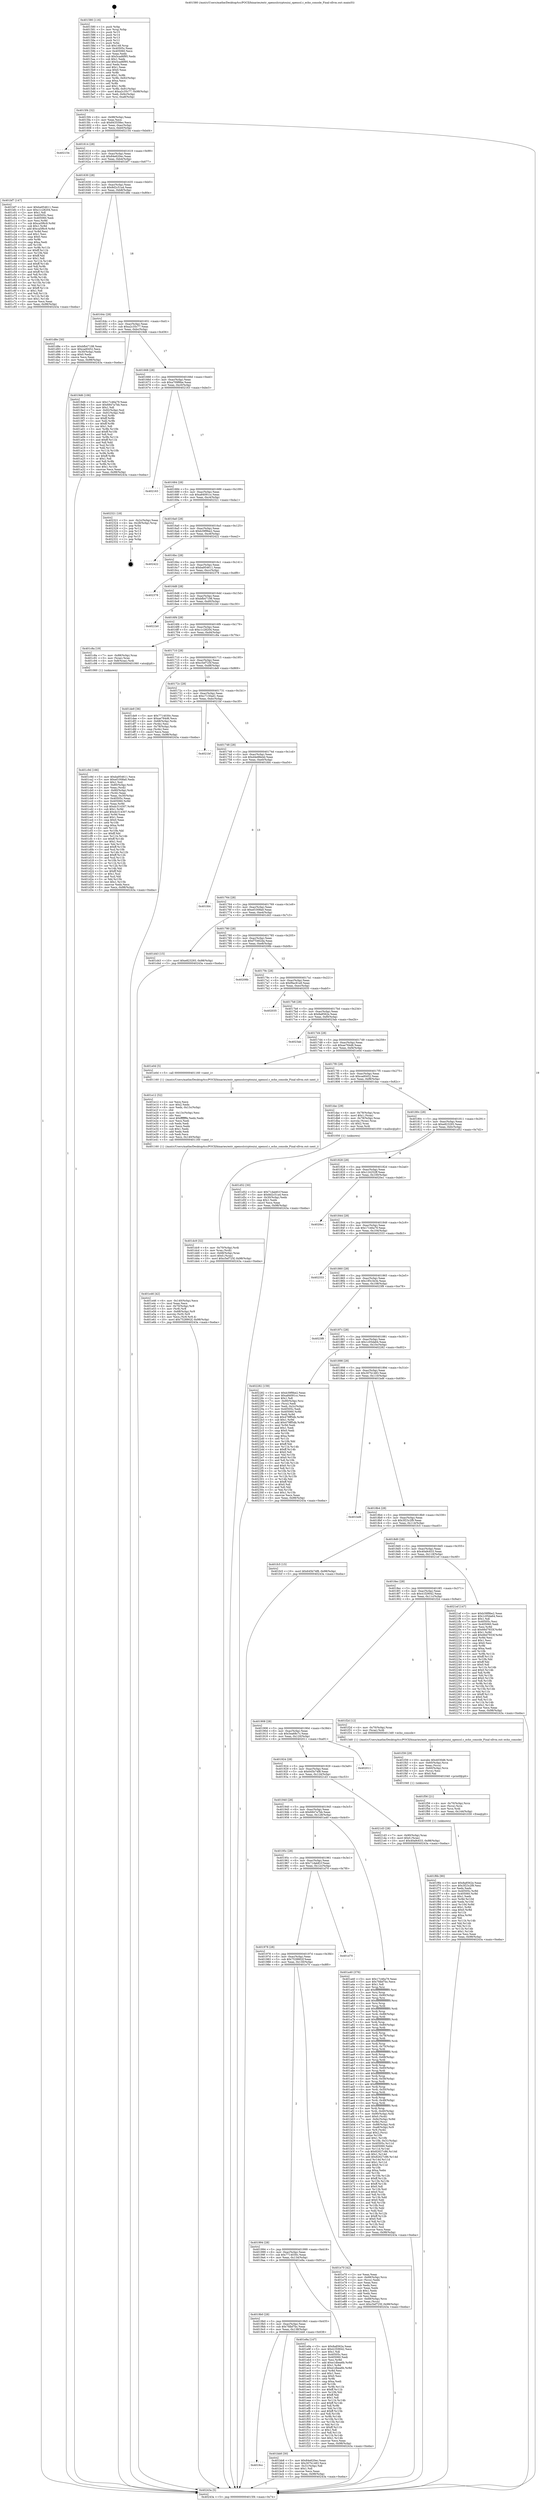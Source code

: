 digraph "0x401580" {
  label = "0x401580 (/mnt/c/Users/mathe/Desktop/tcc/POCII/binaries/extr_opensslcryptouiui_openssl.c_echo_console_Final-ollvm.out::main(0))"
  labelloc = "t"
  node[shape=record]

  Entry [label="",width=0.3,height=0.3,shape=circle,fillcolor=black,style=filled]
  "0x4015f4" [label="{
     0x4015f4 [32]\l
     | [instrs]\l
     &nbsp;&nbsp;0x4015f4 \<+6\>: mov -0x98(%rbp),%eax\l
     &nbsp;&nbsp;0x4015fa \<+2\>: mov %eax,%ecx\l
     &nbsp;&nbsp;0x4015fc \<+6\>: sub $0x843558ec,%ecx\l
     &nbsp;&nbsp;0x401602 \<+6\>: mov %eax,-0xac(%rbp)\l
     &nbsp;&nbsp;0x401608 \<+6\>: mov %ecx,-0xb0(%rbp)\l
     &nbsp;&nbsp;0x40160e \<+6\>: je 0000000000402154 \<main+0xbd4\>\l
  }"]
  "0x402154" [label="{
     0x402154\l
  }", style=dashed]
  "0x401614" [label="{
     0x401614 [28]\l
     | [instrs]\l
     &nbsp;&nbsp;0x401614 \<+5\>: jmp 0000000000401619 \<main+0x99\>\l
     &nbsp;&nbsp;0x401619 \<+6\>: mov -0xac(%rbp),%eax\l
     &nbsp;&nbsp;0x40161f \<+5\>: sub $0x84e620ec,%eax\l
     &nbsp;&nbsp;0x401624 \<+6\>: mov %eax,-0xb4(%rbp)\l
     &nbsp;&nbsp;0x40162a \<+6\>: je 0000000000401bf7 \<main+0x677\>\l
  }"]
  Exit [label="",width=0.3,height=0.3,shape=circle,fillcolor=black,style=filled,peripheries=2]
  "0x401bf7" [label="{
     0x401bf7 [147]\l
     | [instrs]\l
     &nbsp;&nbsp;0x401bf7 \<+5\>: mov $0xba954611,%eax\l
     &nbsp;&nbsp;0x401bfc \<+5\>: mov $0xc1c28204,%ecx\l
     &nbsp;&nbsp;0x401c01 \<+2\>: mov $0x1,%dl\l
     &nbsp;&nbsp;0x401c03 \<+7\>: mov 0x40505c,%esi\l
     &nbsp;&nbsp;0x401c0a \<+7\>: mov 0x405060,%edi\l
     &nbsp;&nbsp;0x401c11 \<+3\>: mov %esi,%r8d\l
     &nbsp;&nbsp;0x401c14 \<+7\>: sub $0xca5f6c9,%r8d\l
     &nbsp;&nbsp;0x401c1b \<+4\>: sub $0x1,%r8d\l
     &nbsp;&nbsp;0x401c1f \<+7\>: add $0xca5f6c9,%r8d\l
     &nbsp;&nbsp;0x401c26 \<+4\>: imul %r8d,%esi\l
     &nbsp;&nbsp;0x401c2a \<+3\>: and $0x1,%esi\l
     &nbsp;&nbsp;0x401c2d \<+3\>: cmp $0x0,%esi\l
     &nbsp;&nbsp;0x401c30 \<+4\>: sete %r9b\l
     &nbsp;&nbsp;0x401c34 \<+3\>: cmp $0xa,%edi\l
     &nbsp;&nbsp;0x401c37 \<+4\>: setl %r10b\l
     &nbsp;&nbsp;0x401c3b \<+3\>: mov %r9b,%r11b\l
     &nbsp;&nbsp;0x401c3e \<+4\>: xor $0xff,%r11b\l
     &nbsp;&nbsp;0x401c42 \<+3\>: mov %r10b,%bl\l
     &nbsp;&nbsp;0x401c45 \<+3\>: xor $0xff,%bl\l
     &nbsp;&nbsp;0x401c48 \<+3\>: xor $0x1,%dl\l
     &nbsp;&nbsp;0x401c4b \<+3\>: mov %r11b,%r14b\l
     &nbsp;&nbsp;0x401c4e \<+4\>: and $0xff,%r14b\l
     &nbsp;&nbsp;0x401c52 \<+3\>: and %dl,%r9b\l
     &nbsp;&nbsp;0x401c55 \<+3\>: mov %bl,%r15b\l
     &nbsp;&nbsp;0x401c58 \<+4\>: and $0xff,%r15b\l
     &nbsp;&nbsp;0x401c5c \<+3\>: and %dl,%r10b\l
     &nbsp;&nbsp;0x401c5f \<+3\>: or %r9b,%r14b\l
     &nbsp;&nbsp;0x401c62 \<+3\>: or %r10b,%r15b\l
     &nbsp;&nbsp;0x401c65 \<+3\>: xor %r15b,%r14b\l
     &nbsp;&nbsp;0x401c68 \<+3\>: or %bl,%r11b\l
     &nbsp;&nbsp;0x401c6b \<+4\>: xor $0xff,%r11b\l
     &nbsp;&nbsp;0x401c6f \<+3\>: or $0x1,%dl\l
     &nbsp;&nbsp;0x401c72 \<+3\>: and %dl,%r11b\l
     &nbsp;&nbsp;0x401c75 \<+3\>: or %r11b,%r14b\l
     &nbsp;&nbsp;0x401c78 \<+4\>: test $0x1,%r14b\l
     &nbsp;&nbsp;0x401c7c \<+3\>: cmovne %ecx,%eax\l
     &nbsp;&nbsp;0x401c7f \<+6\>: mov %eax,-0x98(%rbp)\l
     &nbsp;&nbsp;0x401c85 \<+5\>: jmp 000000000040243a \<main+0xeba\>\l
  }"]
  "0x401630" [label="{
     0x401630 [28]\l
     | [instrs]\l
     &nbsp;&nbsp;0x401630 \<+5\>: jmp 0000000000401635 \<main+0xb5\>\l
     &nbsp;&nbsp;0x401635 \<+6\>: mov -0xac(%rbp),%eax\l
     &nbsp;&nbsp;0x40163b \<+5\>: sub $0x8d2c51a4,%eax\l
     &nbsp;&nbsp;0x401640 \<+6\>: mov %eax,-0xb8(%rbp)\l
     &nbsp;&nbsp;0x401646 \<+6\>: je 0000000000401d8e \<main+0x80e\>\l
  }"]
  "0x401f6b" [label="{
     0x401f6b [90]\l
     | [instrs]\l
     &nbsp;&nbsp;0x401f6b \<+5\>: mov $0x8a8562e,%eax\l
     &nbsp;&nbsp;0x401f70 \<+5\>: mov $0x3f23c2f9,%esi\l
     &nbsp;&nbsp;0x401f75 \<+2\>: xor %edx,%edx\l
     &nbsp;&nbsp;0x401f77 \<+8\>: mov 0x40505c,%r8d\l
     &nbsp;&nbsp;0x401f7f \<+8\>: mov 0x405060,%r9d\l
     &nbsp;&nbsp;0x401f87 \<+3\>: sub $0x1,%edx\l
     &nbsp;&nbsp;0x401f8a \<+3\>: mov %r8d,%r10d\l
     &nbsp;&nbsp;0x401f8d \<+3\>: add %edx,%r10d\l
     &nbsp;&nbsp;0x401f90 \<+4\>: imul %r10d,%r8d\l
     &nbsp;&nbsp;0x401f94 \<+4\>: and $0x1,%r8d\l
     &nbsp;&nbsp;0x401f98 \<+4\>: cmp $0x0,%r8d\l
     &nbsp;&nbsp;0x401f9c \<+4\>: sete %r11b\l
     &nbsp;&nbsp;0x401fa0 \<+4\>: cmp $0xa,%r9d\l
     &nbsp;&nbsp;0x401fa4 \<+3\>: setl %bl\l
     &nbsp;&nbsp;0x401fa7 \<+3\>: mov %r11b,%r14b\l
     &nbsp;&nbsp;0x401faa \<+3\>: and %bl,%r14b\l
     &nbsp;&nbsp;0x401fad \<+3\>: xor %bl,%r11b\l
     &nbsp;&nbsp;0x401fb0 \<+3\>: or %r11b,%r14b\l
     &nbsp;&nbsp;0x401fb3 \<+4\>: test $0x1,%r14b\l
     &nbsp;&nbsp;0x401fb7 \<+3\>: cmovne %esi,%eax\l
     &nbsp;&nbsp;0x401fba \<+6\>: mov %eax,-0x98(%rbp)\l
     &nbsp;&nbsp;0x401fc0 \<+5\>: jmp 000000000040243a \<main+0xeba\>\l
  }"]
  "0x401d8e" [label="{
     0x401d8e [30]\l
     | [instrs]\l
     &nbsp;&nbsp;0x401d8e \<+5\>: mov $0xbfb47198,%eax\l
     &nbsp;&nbsp;0x401d93 \<+5\>: mov $0xcad0452,%ecx\l
     &nbsp;&nbsp;0x401d98 \<+3\>: mov -0x30(%rbp),%edx\l
     &nbsp;&nbsp;0x401d9b \<+3\>: cmp $0x0,%edx\l
     &nbsp;&nbsp;0x401d9e \<+3\>: cmove %ecx,%eax\l
     &nbsp;&nbsp;0x401da1 \<+6\>: mov %eax,-0x98(%rbp)\l
     &nbsp;&nbsp;0x401da7 \<+5\>: jmp 000000000040243a \<main+0xeba\>\l
  }"]
  "0x40164c" [label="{
     0x40164c [28]\l
     | [instrs]\l
     &nbsp;&nbsp;0x40164c \<+5\>: jmp 0000000000401651 \<main+0xd1\>\l
     &nbsp;&nbsp;0x401651 \<+6\>: mov -0xac(%rbp),%eax\l
     &nbsp;&nbsp;0x401657 \<+5\>: sub $0xa2c35c77,%eax\l
     &nbsp;&nbsp;0x40165c \<+6\>: mov %eax,-0xbc(%rbp)\l
     &nbsp;&nbsp;0x401662 \<+6\>: je 00000000004019d6 \<main+0x456\>\l
  }"]
  "0x401f56" [label="{
     0x401f56 [21]\l
     | [instrs]\l
     &nbsp;&nbsp;0x401f56 \<+4\>: mov -0x70(%rbp),%rcx\l
     &nbsp;&nbsp;0x401f5a \<+3\>: mov (%rcx),%rcx\l
     &nbsp;&nbsp;0x401f5d \<+3\>: mov %rcx,%rdi\l
     &nbsp;&nbsp;0x401f60 \<+6\>: mov %eax,-0x144(%rbp)\l
     &nbsp;&nbsp;0x401f66 \<+5\>: call 0000000000401030 \<free@plt\>\l
     | [calls]\l
     &nbsp;&nbsp;0x401030 \{1\} (unknown)\l
  }"]
  "0x4019d6" [label="{
     0x4019d6 [106]\l
     | [instrs]\l
     &nbsp;&nbsp;0x4019d6 \<+5\>: mov $0x17c46a79,%eax\l
     &nbsp;&nbsp;0x4019db \<+5\>: mov $0x6847a7bb,%ecx\l
     &nbsp;&nbsp;0x4019e0 \<+2\>: mov $0x1,%dl\l
     &nbsp;&nbsp;0x4019e2 \<+7\>: mov -0x92(%rbp),%sil\l
     &nbsp;&nbsp;0x4019e9 \<+7\>: mov -0x91(%rbp),%dil\l
     &nbsp;&nbsp;0x4019f0 \<+3\>: mov %sil,%r8b\l
     &nbsp;&nbsp;0x4019f3 \<+4\>: xor $0xff,%r8b\l
     &nbsp;&nbsp;0x4019f7 \<+3\>: mov %dil,%r9b\l
     &nbsp;&nbsp;0x4019fa \<+4\>: xor $0xff,%r9b\l
     &nbsp;&nbsp;0x4019fe \<+3\>: xor $0x1,%dl\l
     &nbsp;&nbsp;0x401a01 \<+3\>: mov %r8b,%r10b\l
     &nbsp;&nbsp;0x401a04 \<+4\>: and $0xff,%r10b\l
     &nbsp;&nbsp;0x401a08 \<+3\>: and %dl,%sil\l
     &nbsp;&nbsp;0x401a0b \<+3\>: mov %r9b,%r11b\l
     &nbsp;&nbsp;0x401a0e \<+4\>: and $0xff,%r11b\l
     &nbsp;&nbsp;0x401a12 \<+3\>: and %dl,%dil\l
     &nbsp;&nbsp;0x401a15 \<+3\>: or %sil,%r10b\l
     &nbsp;&nbsp;0x401a18 \<+3\>: or %dil,%r11b\l
     &nbsp;&nbsp;0x401a1b \<+3\>: xor %r11b,%r10b\l
     &nbsp;&nbsp;0x401a1e \<+3\>: or %r9b,%r8b\l
     &nbsp;&nbsp;0x401a21 \<+4\>: xor $0xff,%r8b\l
     &nbsp;&nbsp;0x401a25 \<+3\>: or $0x1,%dl\l
     &nbsp;&nbsp;0x401a28 \<+3\>: and %dl,%r8b\l
     &nbsp;&nbsp;0x401a2b \<+3\>: or %r8b,%r10b\l
     &nbsp;&nbsp;0x401a2e \<+4\>: test $0x1,%r10b\l
     &nbsp;&nbsp;0x401a32 \<+3\>: cmovne %ecx,%eax\l
     &nbsp;&nbsp;0x401a35 \<+6\>: mov %eax,-0x98(%rbp)\l
     &nbsp;&nbsp;0x401a3b \<+5\>: jmp 000000000040243a \<main+0xeba\>\l
  }"]
  "0x401668" [label="{
     0x401668 [28]\l
     | [instrs]\l
     &nbsp;&nbsp;0x401668 \<+5\>: jmp 000000000040166d \<main+0xed\>\l
     &nbsp;&nbsp;0x40166d \<+6\>: mov -0xac(%rbp),%eax\l
     &nbsp;&nbsp;0x401673 \<+5\>: sub $0xa709f6be,%eax\l
     &nbsp;&nbsp;0x401678 \<+6\>: mov %eax,-0xc0(%rbp)\l
     &nbsp;&nbsp;0x40167e \<+6\>: je 0000000000402163 \<main+0xbe3\>\l
  }"]
  "0x40243a" [label="{
     0x40243a [5]\l
     | [instrs]\l
     &nbsp;&nbsp;0x40243a \<+5\>: jmp 00000000004015f4 \<main+0x74\>\l
  }"]
  "0x401580" [label="{
     0x401580 [116]\l
     | [instrs]\l
     &nbsp;&nbsp;0x401580 \<+1\>: push %rbp\l
     &nbsp;&nbsp;0x401581 \<+3\>: mov %rsp,%rbp\l
     &nbsp;&nbsp;0x401584 \<+2\>: push %r15\l
     &nbsp;&nbsp;0x401586 \<+2\>: push %r14\l
     &nbsp;&nbsp;0x401588 \<+2\>: push %r13\l
     &nbsp;&nbsp;0x40158a \<+2\>: push %r12\l
     &nbsp;&nbsp;0x40158c \<+1\>: push %rbx\l
     &nbsp;&nbsp;0x40158d \<+7\>: sub $0x148,%rsp\l
     &nbsp;&nbsp;0x401594 \<+7\>: mov 0x40505c,%eax\l
     &nbsp;&nbsp;0x40159b \<+7\>: mov 0x405060,%ecx\l
     &nbsp;&nbsp;0x4015a2 \<+2\>: mov %eax,%edx\l
     &nbsp;&nbsp;0x4015a4 \<+6\>: sub $0x5cad6f95,%edx\l
     &nbsp;&nbsp;0x4015aa \<+3\>: sub $0x1,%edx\l
     &nbsp;&nbsp;0x4015ad \<+6\>: add $0x5cad6f95,%edx\l
     &nbsp;&nbsp;0x4015b3 \<+3\>: imul %edx,%eax\l
     &nbsp;&nbsp;0x4015b6 \<+3\>: and $0x1,%eax\l
     &nbsp;&nbsp;0x4015b9 \<+3\>: cmp $0x0,%eax\l
     &nbsp;&nbsp;0x4015bc \<+4\>: sete %r8b\l
     &nbsp;&nbsp;0x4015c0 \<+4\>: and $0x1,%r8b\l
     &nbsp;&nbsp;0x4015c4 \<+7\>: mov %r8b,-0x92(%rbp)\l
     &nbsp;&nbsp;0x4015cb \<+3\>: cmp $0xa,%ecx\l
     &nbsp;&nbsp;0x4015ce \<+4\>: setl %r8b\l
     &nbsp;&nbsp;0x4015d2 \<+4\>: and $0x1,%r8b\l
     &nbsp;&nbsp;0x4015d6 \<+7\>: mov %r8b,-0x91(%rbp)\l
     &nbsp;&nbsp;0x4015dd \<+10\>: movl $0xa2c35c77,-0x98(%rbp)\l
     &nbsp;&nbsp;0x4015e7 \<+6\>: mov %edi,-0x9c(%rbp)\l
     &nbsp;&nbsp;0x4015ed \<+7\>: mov %rsi,-0xa8(%rbp)\l
  }"]
  "0x401f39" [label="{
     0x401f39 [29]\l
     | [instrs]\l
     &nbsp;&nbsp;0x401f39 \<+10\>: movabs $0x4030d6,%rdi\l
     &nbsp;&nbsp;0x401f43 \<+4\>: mov -0x60(%rbp),%rcx\l
     &nbsp;&nbsp;0x401f47 \<+2\>: mov %eax,(%rcx)\l
     &nbsp;&nbsp;0x401f49 \<+4\>: mov -0x60(%rbp),%rcx\l
     &nbsp;&nbsp;0x401f4d \<+2\>: mov (%rcx),%esi\l
     &nbsp;&nbsp;0x401f4f \<+2\>: mov $0x0,%al\l
     &nbsp;&nbsp;0x401f51 \<+5\>: call 0000000000401040 \<printf@plt\>\l
     | [calls]\l
     &nbsp;&nbsp;0x401040 \{1\} (unknown)\l
  }"]
  "0x402163" [label="{
     0x402163\l
  }", style=dashed]
  "0x401684" [label="{
     0x401684 [28]\l
     | [instrs]\l
     &nbsp;&nbsp;0x401684 \<+5\>: jmp 0000000000401689 \<main+0x109\>\l
     &nbsp;&nbsp;0x401689 \<+6\>: mov -0xac(%rbp),%eax\l
     &nbsp;&nbsp;0x40168f \<+5\>: sub $0xa84091cc,%eax\l
     &nbsp;&nbsp;0x401694 \<+6\>: mov %eax,-0xc4(%rbp)\l
     &nbsp;&nbsp;0x40169a \<+6\>: je 0000000000402321 \<main+0xda1\>\l
  }"]
  "0x401e46" [label="{
     0x401e46 [42]\l
     | [instrs]\l
     &nbsp;&nbsp;0x401e46 \<+6\>: mov -0x140(%rbp),%ecx\l
     &nbsp;&nbsp;0x401e4c \<+3\>: imul %eax,%ecx\l
     &nbsp;&nbsp;0x401e4f \<+4\>: mov -0x70(%rbp),%r8\l
     &nbsp;&nbsp;0x401e53 \<+3\>: mov (%r8),%r8\l
     &nbsp;&nbsp;0x401e56 \<+4\>: mov -0x68(%rbp),%r9\l
     &nbsp;&nbsp;0x401e5a \<+3\>: movslq (%r9),%r9\l
     &nbsp;&nbsp;0x401e5d \<+4\>: mov %ecx,(%r8,%r9,4)\l
     &nbsp;&nbsp;0x401e61 \<+10\>: movl $0x7528902f,-0x98(%rbp)\l
     &nbsp;&nbsp;0x401e6b \<+5\>: jmp 000000000040243a \<main+0xeba\>\l
  }"]
  "0x402321" [label="{
     0x402321 [18]\l
     | [instrs]\l
     &nbsp;&nbsp;0x402321 \<+3\>: mov -0x2c(%rbp),%eax\l
     &nbsp;&nbsp;0x402324 \<+4\>: lea -0x28(%rbp),%rsp\l
     &nbsp;&nbsp;0x402328 \<+1\>: pop %rbx\l
     &nbsp;&nbsp;0x402329 \<+2\>: pop %r12\l
     &nbsp;&nbsp;0x40232b \<+2\>: pop %r13\l
     &nbsp;&nbsp;0x40232d \<+2\>: pop %r14\l
     &nbsp;&nbsp;0x40232f \<+2\>: pop %r15\l
     &nbsp;&nbsp;0x402331 \<+1\>: pop %rbp\l
     &nbsp;&nbsp;0x402332 \<+1\>: ret\l
  }"]
  "0x4016a0" [label="{
     0x4016a0 [28]\l
     | [instrs]\l
     &nbsp;&nbsp;0x4016a0 \<+5\>: jmp 00000000004016a5 \<main+0x125\>\l
     &nbsp;&nbsp;0x4016a5 \<+6\>: mov -0xac(%rbp),%eax\l
     &nbsp;&nbsp;0x4016ab \<+5\>: sub $0xb39f9be2,%eax\l
     &nbsp;&nbsp;0x4016b0 \<+6\>: mov %eax,-0xc8(%rbp)\l
     &nbsp;&nbsp;0x4016b6 \<+6\>: je 0000000000402422 \<main+0xea2\>\l
  }"]
  "0x401e12" [label="{
     0x401e12 [52]\l
     | [instrs]\l
     &nbsp;&nbsp;0x401e12 \<+2\>: xor %ecx,%ecx\l
     &nbsp;&nbsp;0x401e14 \<+5\>: mov $0x2,%edx\l
     &nbsp;&nbsp;0x401e19 \<+6\>: mov %edx,-0x13c(%rbp)\l
     &nbsp;&nbsp;0x401e1f \<+1\>: cltd\l
     &nbsp;&nbsp;0x401e20 \<+6\>: mov -0x13c(%rbp),%esi\l
     &nbsp;&nbsp;0x401e26 \<+2\>: idiv %esi\l
     &nbsp;&nbsp;0x401e28 \<+6\>: imul $0xfffffffe,%edx,%edx\l
     &nbsp;&nbsp;0x401e2e \<+2\>: mov %ecx,%edi\l
     &nbsp;&nbsp;0x401e30 \<+2\>: sub %edx,%edi\l
     &nbsp;&nbsp;0x401e32 \<+2\>: mov %ecx,%edx\l
     &nbsp;&nbsp;0x401e34 \<+3\>: sub $0x1,%edx\l
     &nbsp;&nbsp;0x401e37 \<+2\>: add %edx,%edi\l
     &nbsp;&nbsp;0x401e39 \<+2\>: sub %edi,%ecx\l
     &nbsp;&nbsp;0x401e3b \<+6\>: mov %ecx,-0x140(%rbp)\l
     &nbsp;&nbsp;0x401e41 \<+5\>: call 0000000000401160 \<next_i\>\l
     | [calls]\l
     &nbsp;&nbsp;0x401160 \{1\} (/mnt/c/Users/mathe/Desktop/tcc/POCII/binaries/extr_opensslcryptouiui_openssl.c_echo_console_Final-ollvm.out::next_i)\l
  }"]
  "0x402422" [label="{
     0x402422\l
  }", style=dashed]
  "0x4016bc" [label="{
     0x4016bc [28]\l
     | [instrs]\l
     &nbsp;&nbsp;0x4016bc \<+5\>: jmp 00000000004016c1 \<main+0x141\>\l
     &nbsp;&nbsp;0x4016c1 \<+6\>: mov -0xac(%rbp),%eax\l
     &nbsp;&nbsp;0x4016c7 \<+5\>: sub $0xba954611,%eax\l
     &nbsp;&nbsp;0x4016cc \<+6\>: mov %eax,-0xcc(%rbp)\l
     &nbsp;&nbsp;0x4016d2 \<+6\>: je 0000000000402378 \<main+0xdf8\>\l
  }"]
  "0x401dc9" [label="{
     0x401dc9 [32]\l
     | [instrs]\l
     &nbsp;&nbsp;0x401dc9 \<+4\>: mov -0x70(%rbp),%rdi\l
     &nbsp;&nbsp;0x401dcd \<+3\>: mov %rax,(%rdi)\l
     &nbsp;&nbsp;0x401dd0 \<+4\>: mov -0x68(%rbp),%rax\l
     &nbsp;&nbsp;0x401dd4 \<+6\>: movl $0x0,(%rax)\l
     &nbsp;&nbsp;0x401dda \<+10\>: movl $0xc5ef725f,-0x98(%rbp)\l
     &nbsp;&nbsp;0x401de4 \<+5\>: jmp 000000000040243a \<main+0xeba\>\l
  }"]
  "0x402378" [label="{
     0x402378\l
  }", style=dashed]
  "0x4016d8" [label="{
     0x4016d8 [28]\l
     | [instrs]\l
     &nbsp;&nbsp;0x4016d8 \<+5\>: jmp 00000000004016dd \<main+0x15d\>\l
     &nbsp;&nbsp;0x4016dd \<+6\>: mov -0xac(%rbp),%eax\l
     &nbsp;&nbsp;0x4016e3 \<+5\>: sub $0xbfb47198,%eax\l
     &nbsp;&nbsp;0x4016e8 \<+6\>: mov %eax,-0xd0(%rbp)\l
     &nbsp;&nbsp;0x4016ee \<+6\>: je 00000000004021b0 \<main+0xc30\>\l
  }"]
  "0x401c9d" [label="{
     0x401c9d [166]\l
     | [instrs]\l
     &nbsp;&nbsp;0x401c9d \<+5\>: mov $0xba954611,%ecx\l
     &nbsp;&nbsp;0x401ca2 \<+5\>: mov $0xef1008a0,%edx\l
     &nbsp;&nbsp;0x401ca7 \<+3\>: mov $0x1,%sil\l
     &nbsp;&nbsp;0x401caa \<+4\>: mov -0x80(%rbp),%rdi\l
     &nbsp;&nbsp;0x401cae \<+2\>: mov %eax,(%rdi)\l
     &nbsp;&nbsp;0x401cb0 \<+4\>: mov -0x80(%rbp),%rdi\l
     &nbsp;&nbsp;0x401cb4 \<+2\>: mov (%rdi),%eax\l
     &nbsp;&nbsp;0x401cb6 \<+3\>: mov %eax,-0x30(%rbp)\l
     &nbsp;&nbsp;0x401cb9 \<+7\>: mov 0x40505c,%eax\l
     &nbsp;&nbsp;0x401cc0 \<+8\>: mov 0x405060,%r8d\l
     &nbsp;&nbsp;0x401cc8 \<+3\>: mov %eax,%r9d\l
     &nbsp;&nbsp;0x401ccb \<+7\>: sub $0xdc314307,%r9d\l
     &nbsp;&nbsp;0x401cd2 \<+4\>: sub $0x1,%r9d\l
     &nbsp;&nbsp;0x401cd6 \<+7\>: add $0xdc314307,%r9d\l
     &nbsp;&nbsp;0x401cdd \<+4\>: imul %r9d,%eax\l
     &nbsp;&nbsp;0x401ce1 \<+3\>: and $0x1,%eax\l
     &nbsp;&nbsp;0x401ce4 \<+3\>: cmp $0x0,%eax\l
     &nbsp;&nbsp;0x401ce7 \<+4\>: sete %r10b\l
     &nbsp;&nbsp;0x401ceb \<+4\>: cmp $0xa,%r8d\l
     &nbsp;&nbsp;0x401cef \<+4\>: setl %r11b\l
     &nbsp;&nbsp;0x401cf3 \<+3\>: mov %r10b,%bl\l
     &nbsp;&nbsp;0x401cf6 \<+3\>: xor $0xff,%bl\l
     &nbsp;&nbsp;0x401cf9 \<+3\>: mov %r11b,%r14b\l
     &nbsp;&nbsp;0x401cfc \<+4\>: xor $0xff,%r14b\l
     &nbsp;&nbsp;0x401d00 \<+4\>: xor $0x1,%sil\l
     &nbsp;&nbsp;0x401d04 \<+3\>: mov %bl,%r15b\l
     &nbsp;&nbsp;0x401d07 \<+4\>: and $0xff,%r15b\l
     &nbsp;&nbsp;0x401d0b \<+3\>: and %sil,%r10b\l
     &nbsp;&nbsp;0x401d0e \<+3\>: mov %r14b,%r12b\l
     &nbsp;&nbsp;0x401d11 \<+4\>: and $0xff,%r12b\l
     &nbsp;&nbsp;0x401d15 \<+3\>: and %sil,%r11b\l
     &nbsp;&nbsp;0x401d18 \<+3\>: or %r10b,%r15b\l
     &nbsp;&nbsp;0x401d1b \<+3\>: or %r11b,%r12b\l
     &nbsp;&nbsp;0x401d1e \<+3\>: xor %r12b,%r15b\l
     &nbsp;&nbsp;0x401d21 \<+3\>: or %r14b,%bl\l
     &nbsp;&nbsp;0x401d24 \<+3\>: xor $0xff,%bl\l
     &nbsp;&nbsp;0x401d27 \<+4\>: or $0x1,%sil\l
     &nbsp;&nbsp;0x401d2b \<+3\>: and %sil,%bl\l
     &nbsp;&nbsp;0x401d2e \<+3\>: or %bl,%r15b\l
     &nbsp;&nbsp;0x401d31 \<+4\>: test $0x1,%r15b\l
     &nbsp;&nbsp;0x401d35 \<+3\>: cmovne %edx,%ecx\l
     &nbsp;&nbsp;0x401d38 \<+6\>: mov %ecx,-0x98(%rbp)\l
     &nbsp;&nbsp;0x401d3e \<+5\>: jmp 000000000040243a \<main+0xeba\>\l
  }"]
  "0x4021b0" [label="{
     0x4021b0\l
  }", style=dashed]
  "0x4016f4" [label="{
     0x4016f4 [28]\l
     | [instrs]\l
     &nbsp;&nbsp;0x4016f4 \<+5\>: jmp 00000000004016f9 \<main+0x179\>\l
     &nbsp;&nbsp;0x4016f9 \<+6\>: mov -0xac(%rbp),%eax\l
     &nbsp;&nbsp;0x4016ff \<+5\>: sub $0xc1c28204,%eax\l
     &nbsp;&nbsp;0x401704 \<+6\>: mov %eax,-0xd4(%rbp)\l
     &nbsp;&nbsp;0x40170a \<+6\>: je 0000000000401c8a \<main+0x70a\>\l
  }"]
  "0x4019cc" [label="{
     0x4019cc\l
  }", style=dashed]
  "0x401c8a" [label="{
     0x401c8a [19]\l
     | [instrs]\l
     &nbsp;&nbsp;0x401c8a \<+7\>: mov -0x88(%rbp),%rax\l
     &nbsp;&nbsp;0x401c91 \<+3\>: mov (%rax),%rax\l
     &nbsp;&nbsp;0x401c94 \<+4\>: mov 0x8(%rax),%rdi\l
     &nbsp;&nbsp;0x401c98 \<+5\>: call 0000000000401060 \<atoi@plt\>\l
     | [calls]\l
     &nbsp;&nbsp;0x401060 \{1\} (unknown)\l
  }"]
  "0x401710" [label="{
     0x401710 [28]\l
     | [instrs]\l
     &nbsp;&nbsp;0x401710 \<+5\>: jmp 0000000000401715 \<main+0x195\>\l
     &nbsp;&nbsp;0x401715 \<+6\>: mov -0xac(%rbp),%eax\l
     &nbsp;&nbsp;0x40171b \<+5\>: sub $0xc5ef725f,%eax\l
     &nbsp;&nbsp;0x401720 \<+6\>: mov %eax,-0xd8(%rbp)\l
     &nbsp;&nbsp;0x401726 \<+6\>: je 0000000000401de9 \<main+0x869\>\l
  }"]
  "0x401bb8" [label="{
     0x401bb8 [30]\l
     | [instrs]\l
     &nbsp;&nbsp;0x401bb8 \<+5\>: mov $0x84e620ec,%eax\l
     &nbsp;&nbsp;0x401bbd \<+5\>: mov $0x307b1483,%ecx\l
     &nbsp;&nbsp;0x401bc2 \<+3\>: mov -0x31(%rbp),%dl\l
     &nbsp;&nbsp;0x401bc5 \<+3\>: test $0x1,%dl\l
     &nbsp;&nbsp;0x401bc8 \<+3\>: cmovne %ecx,%eax\l
     &nbsp;&nbsp;0x401bcb \<+6\>: mov %eax,-0x98(%rbp)\l
     &nbsp;&nbsp;0x401bd1 \<+5\>: jmp 000000000040243a \<main+0xeba\>\l
  }"]
  "0x401de9" [label="{
     0x401de9 [36]\l
     | [instrs]\l
     &nbsp;&nbsp;0x401de9 \<+5\>: mov $0x7714030c,%eax\l
     &nbsp;&nbsp;0x401dee \<+5\>: mov $0xae784d6,%ecx\l
     &nbsp;&nbsp;0x401df3 \<+4\>: mov -0x68(%rbp),%rdx\l
     &nbsp;&nbsp;0x401df7 \<+2\>: mov (%rdx),%esi\l
     &nbsp;&nbsp;0x401df9 \<+4\>: mov -0x78(%rbp),%rdx\l
     &nbsp;&nbsp;0x401dfd \<+2\>: cmp (%rdx),%esi\l
     &nbsp;&nbsp;0x401dff \<+3\>: cmovl %ecx,%eax\l
     &nbsp;&nbsp;0x401e02 \<+6\>: mov %eax,-0x98(%rbp)\l
     &nbsp;&nbsp;0x401e08 \<+5\>: jmp 000000000040243a \<main+0xeba\>\l
  }"]
  "0x40172c" [label="{
     0x40172c [28]\l
     | [instrs]\l
     &nbsp;&nbsp;0x40172c \<+5\>: jmp 0000000000401731 \<main+0x1b1\>\l
     &nbsp;&nbsp;0x401731 \<+6\>: mov -0xac(%rbp),%eax\l
     &nbsp;&nbsp;0x401737 \<+5\>: sub $0xc7130ad1,%eax\l
     &nbsp;&nbsp;0x40173c \<+6\>: mov %eax,-0xdc(%rbp)\l
     &nbsp;&nbsp;0x401742 \<+6\>: je 00000000004021bf \<main+0xc3f\>\l
  }"]
  "0x4019b0" [label="{
     0x4019b0 [28]\l
     | [instrs]\l
     &nbsp;&nbsp;0x4019b0 \<+5\>: jmp 00000000004019b5 \<main+0x435\>\l
     &nbsp;&nbsp;0x4019b5 \<+6\>: mov -0xac(%rbp),%eax\l
     &nbsp;&nbsp;0x4019bb \<+5\>: sub $0x7fdbf7bc,%eax\l
     &nbsp;&nbsp;0x4019c0 \<+6\>: mov %eax,-0x138(%rbp)\l
     &nbsp;&nbsp;0x4019c6 \<+6\>: je 0000000000401bb8 \<main+0x638\>\l
  }"]
  "0x4021bf" [label="{
     0x4021bf\l
  }", style=dashed]
  "0x401748" [label="{
     0x401748 [28]\l
     | [instrs]\l
     &nbsp;&nbsp;0x401748 \<+5\>: jmp 000000000040174d \<main+0x1cd\>\l
     &nbsp;&nbsp;0x40174d \<+6\>: mov -0xac(%rbp),%eax\l
     &nbsp;&nbsp;0x401753 \<+5\>: sub $0xd4e88e4d,%eax\l
     &nbsp;&nbsp;0x401758 \<+6\>: mov %eax,-0xe0(%rbp)\l
     &nbsp;&nbsp;0x40175e \<+6\>: je 0000000000401fd4 \<main+0xa54\>\l
  }"]
  "0x401e9a" [label="{
     0x401e9a [147]\l
     | [instrs]\l
     &nbsp;&nbsp;0x401e9a \<+5\>: mov $0x8a8562e,%eax\l
     &nbsp;&nbsp;0x401e9f \<+5\>: mov $0x41f29042,%ecx\l
     &nbsp;&nbsp;0x401ea4 \<+2\>: mov $0x1,%dl\l
     &nbsp;&nbsp;0x401ea6 \<+7\>: mov 0x40505c,%esi\l
     &nbsp;&nbsp;0x401ead \<+7\>: mov 0x405060,%edi\l
     &nbsp;&nbsp;0x401eb4 \<+3\>: mov %esi,%r8d\l
     &nbsp;&nbsp;0x401eb7 \<+7\>: add $0xe1dbea6b,%r8d\l
     &nbsp;&nbsp;0x401ebe \<+4\>: sub $0x1,%r8d\l
     &nbsp;&nbsp;0x401ec2 \<+7\>: sub $0xe1dbea6b,%r8d\l
     &nbsp;&nbsp;0x401ec9 \<+4\>: imul %r8d,%esi\l
     &nbsp;&nbsp;0x401ecd \<+3\>: and $0x1,%esi\l
     &nbsp;&nbsp;0x401ed0 \<+3\>: cmp $0x0,%esi\l
     &nbsp;&nbsp;0x401ed3 \<+4\>: sete %r9b\l
     &nbsp;&nbsp;0x401ed7 \<+3\>: cmp $0xa,%edi\l
     &nbsp;&nbsp;0x401eda \<+4\>: setl %r10b\l
     &nbsp;&nbsp;0x401ede \<+3\>: mov %r9b,%r11b\l
     &nbsp;&nbsp;0x401ee1 \<+4\>: xor $0xff,%r11b\l
     &nbsp;&nbsp;0x401ee5 \<+3\>: mov %r10b,%bl\l
     &nbsp;&nbsp;0x401ee8 \<+3\>: xor $0xff,%bl\l
     &nbsp;&nbsp;0x401eeb \<+3\>: xor $0x1,%dl\l
     &nbsp;&nbsp;0x401eee \<+3\>: mov %r11b,%r14b\l
     &nbsp;&nbsp;0x401ef1 \<+4\>: and $0xff,%r14b\l
     &nbsp;&nbsp;0x401ef5 \<+3\>: and %dl,%r9b\l
     &nbsp;&nbsp;0x401ef8 \<+3\>: mov %bl,%r15b\l
     &nbsp;&nbsp;0x401efb \<+4\>: and $0xff,%r15b\l
     &nbsp;&nbsp;0x401eff \<+3\>: and %dl,%r10b\l
     &nbsp;&nbsp;0x401f02 \<+3\>: or %r9b,%r14b\l
     &nbsp;&nbsp;0x401f05 \<+3\>: or %r10b,%r15b\l
     &nbsp;&nbsp;0x401f08 \<+3\>: xor %r15b,%r14b\l
     &nbsp;&nbsp;0x401f0b \<+3\>: or %bl,%r11b\l
     &nbsp;&nbsp;0x401f0e \<+4\>: xor $0xff,%r11b\l
     &nbsp;&nbsp;0x401f12 \<+3\>: or $0x1,%dl\l
     &nbsp;&nbsp;0x401f15 \<+3\>: and %dl,%r11b\l
     &nbsp;&nbsp;0x401f18 \<+3\>: or %r11b,%r14b\l
     &nbsp;&nbsp;0x401f1b \<+4\>: test $0x1,%r14b\l
     &nbsp;&nbsp;0x401f1f \<+3\>: cmovne %ecx,%eax\l
     &nbsp;&nbsp;0x401f22 \<+6\>: mov %eax,-0x98(%rbp)\l
     &nbsp;&nbsp;0x401f28 \<+5\>: jmp 000000000040243a \<main+0xeba\>\l
  }"]
  "0x401fd4" [label="{
     0x401fd4\l
  }", style=dashed]
  "0x401764" [label="{
     0x401764 [28]\l
     | [instrs]\l
     &nbsp;&nbsp;0x401764 \<+5\>: jmp 0000000000401769 \<main+0x1e9\>\l
     &nbsp;&nbsp;0x401769 \<+6\>: mov -0xac(%rbp),%eax\l
     &nbsp;&nbsp;0x40176f \<+5\>: sub $0xef1008a0,%eax\l
     &nbsp;&nbsp;0x401774 \<+6\>: mov %eax,-0xe4(%rbp)\l
     &nbsp;&nbsp;0x40177a \<+6\>: je 0000000000401d43 \<main+0x7c3\>\l
  }"]
  "0x401994" [label="{
     0x401994 [28]\l
     | [instrs]\l
     &nbsp;&nbsp;0x401994 \<+5\>: jmp 0000000000401999 \<main+0x419\>\l
     &nbsp;&nbsp;0x401999 \<+6\>: mov -0xac(%rbp),%eax\l
     &nbsp;&nbsp;0x40199f \<+5\>: sub $0x7714030c,%eax\l
     &nbsp;&nbsp;0x4019a4 \<+6\>: mov %eax,-0x134(%rbp)\l
     &nbsp;&nbsp;0x4019aa \<+6\>: je 0000000000401e9a \<main+0x91a\>\l
  }"]
  "0x401d43" [label="{
     0x401d43 [15]\l
     | [instrs]\l
     &nbsp;&nbsp;0x401d43 \<+10\>: movl $0xe823293,-0x98(%rbp)\l
     &nbsp;&nbsp;0x401d4d \<+5\>: jmp 000000000040243a \<main+0xeba\>\l
  }"]
  "0x401780" [label="{
     0x401780 [28]\l
     | [instrs]\l
     &nbsp;&nbsp;0x401780 \<+5\>: jmp 0000000000401785 \<main+0x205\>\l
     &nbsp;&nbsp;0x401785 \<+6\>: mov -0xac(%rbp),%eax\l
     &nbsp;&nbsp;0x40178b \<+5\>: sub $0xf75462da,%eax\l
     &nbsp;&nbsp;0x401790 \<+6\>: mov %eax,-0xe8(%rbp)\l
     &nbsp;&nbsp;0x401796 \<+6\>: je 000000000040208b \<main+0xb0b\>\l
  }"]
  "0x401e70" [label="{
     0x401e70 [42]\l
     | [instrs]\l
     &nbsp;&nbsp;0x401e70 \<+2\>: xor %eax,%eax\l
     &nbsp;&nbsp;0x401e72 \<+4\>: mov -0x68(%rbp),%rcx\l
     &nbsp;&nbsp;0x401e76 \<+2\>: mov (%rcx),%edx\l
     &nbsp;&nbsp;0x401e78 \<+2\>: mov %eax,%esi\l
     &nbsp;&nbsp;0x401e7a \<+2\>: sub %edx,%esi\l
     &nbsp;&nbsp;0x401e7c \<+2\>: mov %eax,%edx\l
     &nbsp;&nbsp;0x401e7e \<+3\>: sub $0x1,%edx\l
     &nbsp;&nbsp;0x401e81 \<+2\>: add %edx,%esi\l
     &nbsp;&nbsp;0x401e83 \<+2\>: sub %esi,%eax\l
     &nbsp;&nbsp;0x401e85 \<+4\>: mov -0x68(%rbp),%rcx\l
     &nbsp;&nbsp;0x401e89 \<+2\>: mov %eax,(%rcx)\l
     &nbsp;&nbsp;0x401e8b \<+10\>: movl $0xc5ef725f,-0x98(%rbp)\l
     &nbsp;&nbsp;0x401e95 \<+5\>: jmp 000000000040243a \<main+0xeba\>\l
  }"]
  "0x40208b" [label="{
     0x40208b\l
  }", style=dashed]
  "0x40179c" [label="{
     0x40179c [28]\l
     | [instrs]\l
     &nbsp;&nbsp;0x40179c \<+5\>: jmp 00000000004017a1 \<main+0x221\>\l
     &nbsp;&nbsp;0x4017a1 \<+6\>: mov -0xac(%rbp),%eax\l
     &nbsp;&nbsp;0x4017a7 \<+5\>: sub $0xf9ac81a9,%eax\l
     &nbsp;&nbsp;0x4017ac \<+6\>: mov %eax,-0xec(%rbp)\l
     &nbsp;&nbsp;0x4017b2 \<+6\>: je 0000000000402035 \<main+0xab5\>\l
  }"]
  "0x401978" [label="{
     0x401978 [28]\l
     | [instrs]\l
     &nbsp;&nbsp;0x401978 \<+5\>: jmp 000000000040197d \<main+0x3fd\>\l
     &nbsp;&nbsp;0x40197d \<+6\>: mov -0xac(%rbp),%eax\l
     &nbsp;&nbsp;0x401983 \<+5\>: sub $0x7528902f,%eax\l
     &nbsp;&nbsp;0x401988 \<+6\>: mov %eax,-0x130(%rbp)\l
     &nbsp;&nbsp;0x40198e \<+6\>: je 0000000000401e70 \<main+0x8f0\>\l
  }"]
  "0x402035" [label="{
     0x402035\l
  }", style=dashed]
  "0x4017b8" [label="{
     0x4017b8 [28]\l
     | [instrs]\l
     &nbsp;&nbsp;0x4017b8 \<+5\>: jmp 00000000004017bd \<main+0x23d\>\l
     &nbsp;&nbsp;0x4017bd \<+6\>: mov -0xac(%rbp),%eax\l
     &nbsp;&nbsp;0x4017c3 \<+5\>: sub $0x8a8562e,%eax\l
     &nbsp;&nbsp;0x4017c8 \<+6\>: mov %eax,-0xf0(%rbp)\l
     &nbsp;&nbsp;0x4017ce \<+6\>: je 00000000004023ab \<main+0xe2b\>\l
  }"]
  "0x401d70" [label="{
     0x401d70\l
  }", style=dashed]
  "0x4023ab" [label="{
     0x4023ab\l
  }", style=dashed]
  "0x4017d4" [label="{
     0x4017d4 [28]\l
     | [instrs]\l
     &nbsp;&nbsp;0x4017d4 \<+5\>: jmp 00000000004017d9 \<main+0x259\>\l
     &nbsp;&nbsp;0x4017d9 \<+6\>: mov -0xac(%rbp),%eax\l
     &nbsp;&nbsp;0x4017df \<+5\>: sub $0xae784d6,%eax\l
     &nbsp;&nbsp;0x4017e4 \<+6\>: mov %eax,-0xf4(%rbp)\l
     &nbsp;&nbsp;0x4017ea \<+6\>: je 0000000000401e0d \<main+0x88d\>\l
  }"]
  "0x40195c" [label="{
     0x40195c [28]\l
     | [instrs]\l
     &nbsp;&nbsp;0x40195c \<+5\>: jmp 0000000000401961 \<main+0x3e1\>\l
     &nbsp;&nbsp;0x401961 \<+6\>: mov -0xac(%rbp),%eax\l
     &nbsp;&nbsp;0x401967 \<+5\>: sub $0x71dab81f,%eax\l
     &nbsp;&nbsp;0x40196c \<+6\>: mov %eax,-0x12c(%rbp)\l
     &nbsp;&nbsp;0x401972 \<+6\>: je 0000000000401d70 \<main+0x7f0\>\l
  }"]
  "0x401e0d" [label="{
     0x401e0d [5]\l
     | [instrs]\l
     &nbsp;&nbsp;0x401e0d \<+5\>: call 0000000000401160 \<next_i\>\l
     | [calls]\l
     &nbsp;&nbsp;0x401160 \{1\} (/mnt/c/Users/mathe/Desktop/tcc/POCII/binaries/extr_opensslcryptouiui_openssl.c_echo_console_Final-ollvm.out::next_i)\l
  }"]
  "0x4017f0" [label="{
     0x4017f0 [28]\l
     | [instrs]\l
     &nbsp;&nbsp;0x4017f0 \<+5\>: jmp 00000000004017f5 \<main+0x275\>\l
     &nbsp;&nbsp;0x4017f5 \<+6\>: mov -0xac(%rbp),%eax\l
     &nbsp;&nbsp;0x4017fb \<+5\>: sub $0xcad0452,%eax\l
     &nbsp;&nbsp;0x401800 \<+6\>: mov %eax,-0xf8(%rbp)\l
     &nbsp;&nbsp;0x401806 \<+6\>: je 0000000000401dac \<main+0x82c\>\l
  }"]
  "0x401a40" [label="{
     0x401a40 [376]\l
     | [instrs]\l
     &nbsp;&nbsp;0x401a40 \<+5\>: mov $0x17c46a79,%eax\l
     &nbsp;&nbsp;0x401a45 \<+5\>: mov $0x7fdbf7bc,%ecx\l
     &nbsp;&nbsp;0x401a4a \<+2\>: mov $0x1,%dl\l
     &nbsp;&nbsp;0x401a4c \<+3\>: mov %rsp,%rsi\l
     &nbsp;&nbsp;0x401a4f \<+4\>: add $0xfffffffffffffff0,%rsi\l
     &nbsp;&nbsp;0x401a53 \<+3\>: mov %rsi,%rsp\l
     &nbsp;&nbsp;0x401a56 \<+7\>: mov %rsi,-0x90(%rbp)\l
     &nbsp;&nbsp;0x401a5d \<+3\>: mov %rsp,%rsi\l
     &nbsp;&nbsp;0x401a60 \<+4\>: add $0xfffffffffffffff0,%rsi\l
     &nbsp;&nbsp;0x401a64 \<+3\>: mov %rsi,%rsp\l
     &nbsp;&nbsp;0x401a67 \<+3\>: mov %rsp,%rdi\l
     &nbsp;&nbsp;0x401a6a \<+4\>: add $0xfffffffffffffff0,%rdi\l
     &nbsp;&nbsp;0x401a6e \<+3\>: mov %rdi,%rsp\l
     &nbsp;&nbsp;0x401a71 \<+7\>: mov %rdi,-0x88(%rbp)\l
     &nbsp;&nbsp;0x401a78 \<+3\>: mov %rsp,%rdi\l
     &nbsp;&nbsp;0x401a7b \<+4\>: add $0xfffffffffffffff0,%rdi\l
     &nbsp;&nbsp;0x401a7f \<+3\>: mov %rdi,%rsp\l
     &nbsp;&nbsp;0x401a82 \<+4\>: mov %rdi,-0x80(%rbp)\l
     &nbsp;&nbsp;0x401a86 \<+3\>: mov %rsp,%rdi\l
     &nbsp;&nbsp;0x401a89 \<+4\>: add $0xfffffffffffffff0,%rdi\l
     &nbsp;&nbsp;0x401a8d \<+3\>: mov %rdi,%rsp\l
     &nbsp;&nbsp;0x401a90 \<+4\>: mov %rdi,-0x78(%rbp)\l
     &nbsp;&nbsp;0x401a94 \<+3\>: mov %rsp,%rdi\l
     &nbsp;&nbsp;0x401a97 \<+4\>: add $0xfffffffffffffff0,%rdi\l
     &nbsp;&nbsp;0x401a9b \<+3\>: mov %rdi,%rsp\l
     &nbsp;&nbsp;0x401a9e \<+4\>: mov %rdi,-0x70(%rbp)\l
     &nbsp;&nbsp;0x401aa2 \<+3\>: mov %rsp,%rdi\l
     &nbsp;&nbsp;0x401aa5 \<+4\>: add $0xfffffffffffffff0,%rdi\l
     &nbsp;&nbsp;0x401aa9 \<+3\>: mov %rdi,%rsp\l
     &nbsp;&nbsp;0x401aac \<+4\>: mov %rdi,-0x68(%rbp)\l
     &nbsp;&nbsp;0x401ab0 \<+3\>: mov %rsp,%rdi\l
     &nbsp;&nbsp;0x401ab3 \<+4\>: add $0xfffffffffffffff0,%rdi\l
     &nbsp;&nbsp;0x401ab7 \<+3\>: mov %rdi,%rsp\l
     &nbsp;&nbsp;0x401aba \<+4\>: mov %rdi,-0x60(%rbp)\l
     &nbsp;&nbsp;0x401abe \<+3\>: mov %rsp,%rdi\l
     &nbsp;&nbsp;0x401ac1 \<+4\>: add $0xfffffffffffffff0,%rdi\l
     &nbsp;&nbsp;0x401ac5 \<+3\>: mov %rdi,%rsp\l
     &nbsp;&nbsp;0x401ac8 \<+4\>: mov %rdi,-0x58(%rbp)\l
     &nbsp;&nbsp;0x401acc \<+3\>: mov %rsp,%rdi\l
     &nbsp;&nbsp;0x401acf \<+4\>: add $0xfffffffffffffff0,%rdi\l
     &nbsp;&nbsp;0x401ad3 \<+3\>: mov %rdi,%rsp\l
     &nbsp;&nbsp;0x401ad6 \<+4\>: mov %rdi,-0x50(%rbp)\l
     &nbsp;&nbsp;0x401ada \<+3\>: mov %rsp,%rdi\l
     &nbsp;&nbsp;0x401add \<+4\>: add $0xfffffffffffffff0,%rdi\l
     &nbsp;&nbsp;0x401ae1 \<+3\>: mov %rdi,%rsp\l
     &nbsp;&nbsp;0x401ae4 \<+4\>: mov %rdi,-0x48(%rbp)\l
     &nbsp;&nbsp;0x401ae8 \<+3\>: mov %rsp,%rdi\l
     &nbsp;&nbsp;0x401aeb \<+4\>: add $0xfffffffffffffff0,%rdi\l
     &nbsp;&nbsp;0x401aef \<+3\>: mov %rdi,%rsp\l
     &nbsp;&nbsp;0x401af2 \<+4\>: mov %rdi,-0x40(%rbp)\l
     &nbsp;&nbsp;0x401af6 \<+7\>: mov -0x90(%rbp),%rdi\l
     &nbsp;&nbsp;0x401afd \<+6\>: movl $0x0,(%rdi)\l
     &nbsp;&nbsp;0x401b03 \<+7\>: mov -0x9c(%rbp),%r8d\l
     &nbsp;&nbsp;0x401b0a \<+3\>: mov %r8d,(%rsi)\l
     &nbsp;&nbsp;0x401b0d \<+7\>: mov -0x88(%rbp),%rdi\l
     &nbsp;&nbsp;0x401b14 \<+7\>: mov -0xa8(%rbp),%r9\l
     &nbsp;&nbsp;0x401b1b \<+3\>: mov %r9,(%rdi)\l
     &nbsp;&nbsp;0x401b1e \<+3\>: cmpl $0x2,(%rsi)\l
     &nbsp;&nbsp;0x401b21 \<+4\>: setne %r10b\l
     &nbsp;&nbsp;0x401b25 \<+4\>: and $0x1,%r10b\l
     &nbsp;&nbsp;0x401b29 \<+4\>: mov %r10b,-0x31(%rbp)\l
     &nbsp;&nbsp;0x401b2d \<+8\>: mov 0x40505c,%r11d\l
     &nbsp;&nbsp;0x401b35 \<+7\>: mov 0x405060,%ebx\l
     &nbsp;&nbsp;0x401b3c \<+3\>: mov %r11d,%r14d\l
     &nbsp;&nbsp;0x401b3f \<+7\>: sub $0x82627c86,%r14d\l
     &nbsp;&nbsp;0x401b46 \<+4\>: sub $0x1,%r14d\l
     &nbsp;&nbsp;0x401b4a \<+7\>: add $0x82627c86,%r14d\l
     &nbsp;&nbsp;0x401b51 \<+4\>: imul %r14d,%r11d\l
     &nbsp;&nbsp;0x401b55 \<+4\>: and $0x1,%r11d\l
     &nbsp;&nbsp;0x401b59 \<+4\>: cmp $0x0,%r11d\l
     &nbsp;&nbsp;0x401b5d \<+4\>: sete %r10b\l
     &nbsp;&nbsp;0x401b61 \<+3\>: cmp $0xa,%ebx\l
     &nbsp;&nbsp;0x401b64 \<+4\>: setl %r15b\l
     &nbsp;&nbsp;0x401b68 \<+3\>: mov %r10b,%r12b\l
     &nbsp;&nbsp;0x401b6b \<+4\>: xor $0xff,%r12b\l
     &nbsp;&nbsp;0x401b6f \<+3\>: mov %r15b,%r13b\l
     &nbsp;&nbsp;0x401b72 \<+4\>: xor $0xff,%r13b\l
     &nbsp;&nbsp;0x401b76 \<+3\>: xor $0x0,%dl\l
     &nbsp;&nbsp;0x401b79 \<+3\>: mov %r12b,%sil\l
     &nbsp;&nbsp;0x401b7c \<+4\>: and $0x0,%sil\l
     &nbsp;&nbsp;0x401b80 \<+3\>: and %dl,%r10b\l
     &nbsp;&nbsp;0x401b83 \<+3\>: mov %r13b,%dil\l
     &nbsp;&nbsp;0x401b86 \<+4\>: and $0x0,%dil\l
     &nbsp;&nbsp;0x401b8a \<+3\>: and %dl,%r15b\l
     &nbsp;&nbsp;0x401b8d \<+3\>: or %r10b,%sil\l
     &nbsp;&nbsp;0x401b90 \<+3\>: or %r15b,%dil\l
     &nbsp;&nbsp;0x401b93 \<+3\>: xor %dil,%sil\l
     &nbsp;&nbsp;0x401b96 \<+3\>: or %r13b,%r12b\l
     &nbsp;&nbsp;0x401b99 \<+4\>: xor $0xff,%r12b\l
     &nbsp;&nbsp;0x401b9d \<+3\>: or $0x0,%dl\l
     &nbsp;&nbsp;0x401ba0 \<+3\>: and %dl,%r12b\l
     &nbsp;&nbsp;0x401ba3 \<+3\>: or %r12b,%sil\l
     &nbsp;&nbsp;0x401ba6 \<+4\>: test $0x1,%sil\l
     &nbsp;&nbsp;0x401baa \<+3\>: cmovne %ecx,%eax\l
     &nbsp;&nbsp;0x401bad \<+6\>: mov %eax,-0x98(%rbp)\l
     &nbsp;&nbsp;0x401bb3 \<+5\>: jmp 000000000040243a \<main+0xeba\>\l
  }"]
  "0x401dac" [label="{
     0x401dac [29]\l
     | [instrs]\l
     &nbsp;&nbsp;0x401dac \<+4\>: mov -0x78(%rbp),%rax\l
     &nbsp;&nbsp;0x401db0 \<+6\>: movl $0x1,(%rax)\l
     &nbsp;&nbsp;0x401db6 \<+4\>: mov -0x78(%rbp),%rax\l
     &nbsp;&nbsp;0x401dba \<+3\>: movslq (%rax),%rax\l
     &nbsp;&nbsp;0x401dbd \<+4\>: shl $0x2,%rax\l
     &nbsp;&nbsp;0x401dc1 \<+3\>: mov %rax,%rdi\l
     &nbsp;&nbsp;0x401dc4 \<+5\>: call 0000000000401050 \<malloc@plt\>\l
     | [calls]\l
     &nbsp;&nbsp;0x401050 \{1\} (unknown)\l
  }"]
  "0x40180c" [label="{
     0x40180c [28]\l
     | [instrs]\l
     &nbsp;&nbsp;0x40180c \<+5\>: jmp 0000000000401811 \<main+0x291\>\l
     &nbsp;&nbsp;0x401811 \<+6\>: mov -0xac(%rbp),%eax\l
     &nbsp;&nbsp;0x401817 \<+5\>: sub $0xe823293,%eax\l
     &nbsp;&nbsp;0x40181c \<+6\>: mov %eax,-0xfc(%rbp)\l
     &nbsp;&nbsp;0x401822 \<+6\>: je 0000000000401d52 \<main+0x7d2\>\l
  }"]
  "0x401940" [label="{
     0x401940 [28]\l
     | [instrs]\l
     &nbsp;&nbsp;0x401940 \<+5\>: jmp 0000000000401945 \<main+0x3c5\>\l
     &nbsp;&nbsp;0x401945 \<+6\>: mov -0xac(%rbp),%eax\l
     &nbsp;&nbsp;0x40194b \<+5\>: sub $0x6847a7bb,%eax\l
     &nbsp;&nbsp;0x401950 \<+6\>: mov %eax,-0x128(%rbp)\l
     &nbsp;&nbsp;0x401956 \<+6\>: je 0000000000401a40 \<main+0x4c0\>\l
  }"]
  "0x401d52" [label="{
     0x401d52 [30]\l
     | [instrs]\l
     &nbsp;&nbsp;0x401d52 \<+5\>: mov $0x71dab81f,%eax\l
     &nbsp;&nbsp;0x401d57 \<+5\>: mov $0x8d2c51a4,%ecx\l
     &nbsp;&nbsp;0x401d5c \<+3\>: mov -0x30(%rbp),%edx\l
     &nbsp;&nbsp;0x401d5f \<+3\>: cmp $0x1,%edx\l
     &nbsp;&nbsp;0x401d62 \<+3\>: cmovl %ecx,%eax\l
     &nbsp;&nbsp;0x401d65 \<+6\>: mov %eax,-0x98(%rbp)\l
     &nbsp;&nbsp;0x401d6b \<+5\>: jmp 000000000040243a \<main+0xeba\>\l
  }"]
  "0x401828" [label="{
     0x401828 [28]\l
     | [instrs]\l
     &nbsp;&nbsp;0x401828 \<+5\>: jmp 000000000040182d \<main+0x2ad\>\l
     &nbsp;&nbsp;0x40182d \<+6\>: mov -0xac(%rbp),%eax\l
     &nbsp;&nbsp;0x401833 \<+5\>: sub $0x124252ff,%eax\l
     &nbsp;&nbsp;0x401838 \<+6\>: mov %eax,-0x100(%rbp)\l
     &nbsp;&nbsp;0x40183e \<+6\>: je 00000000004020e1 \<main+0xb61\>\l
  }"]
  "0x4021d3" [label="{
     0x4021d3 [28]\l
     | [instrs]\l
     &nbsp;&nbsp;0x4021d3 \<+7\>: mov -0x90(%rbp),%rax\l
     &nbsp;&nbsp;0x4021da \<+6\>: movl $0x0,(%rax)\l
     &nbsp;&nbsp;0x4021e0 \<+10\>: movl $0x40a9c633,-0x98(%rbp)\l
     &nbsp;&nbsp;0x4021ea \<+5\>: jmp 000000000040243a \<main+0xeba\>\l
  }"]
  "0x4020e1" [label="{
     0x4020e1\l
  }", style=dashed]
  "0x401844" [label="{
     0x401844 [28]\l
     | [instrs]\l
     &nbsp;&nbsp;0x401844 \<+5\>: jmp 0000000000401849 \<main+0x2c9\>\l
     &nbsp;&nbsp;0x401849 \<+6\>: mov -0xac(%rbp),%eax\l
     &nbsp;&nbsp;0x40184f \<+5\>: sub $0x17c46a79,%eax\l
     &nbsp;&nbsp;0x401854 \<+6\>: mov %eax,-0x104(%rbp)\l
     &nbsp;&nbsp;0x40185a \<+6\>: je 0000000000402333 \<main+0xdb3\>\l
  }"]
  "0x401924" [label="{
     0x401924 [28]\l
     | [instrs]\l
     &nbsp;&nbsp;0x401924 \<+5\>: jmp 0000000000401929 \<main+0x3a9\>\l
     &nbsp;&nbsp;0x401929 \<+6\>: mov -0xac(%rbp),%eax\l
     &nbsp;&nbsp;0x40192f \<+5\>: sub $0x645b74f8,%eax\l
     &nbsp;&nbsp;0x401934 \<+6\>: mov %eax,-0x124(%rbp)\l
     &nbsp;&nbsp;0x40193a \<+6\>: je 00000000004021d3 \<main+0xc53\>\l
  }"]
  "0x402333" [label="{
     0x402333\l
  }", style=dashed]
  "0x401860" [label="{
     0x401860 [28]\l
     | [instrs]\l
     &nbsp;&nbsp;0x401860 \<+5\>: jmp 0000000000401865 \<main+0x2e5\>\l
     &nbsp;&nbsp;0x401865 \<+6\>: mov -0xac(%rbp),%eax\l
     &nbsp;&nbsp;0x40186b \<+5\>: sub $0x185c3e3e,%eax\l
     &nbsp;&nbsp;0x401870 \<+6\>: mov %eax,-0x108(%rbp)\l
     &nbsp;&nbsp;0x401876 \<+6\>: je 00000000004023f8 \<main+0xe78\>\l
  }"]
  "0x402011" [label="{
     0x402011\l
  }", style=dashed]
  "0x4023f8" [label="{
     0x4023f8\l
  }", style=dashed]
  "0x40187c" [label="{
     0x40187c [28]\l
     | [instrs]\l
     &nbsp;&nbsp;0x40187c \<+5\>: jmp 0000000000401881 \<main+0x301\>\l
     &nbsp;&nbsp;0x401881 \<+6\>: mov -0xac(%rbp),%eax\l
     &nbsp;&nbsp;0x401887 \<+5\>: sub $0x1c05da64,%eax\l
     &nbsp;&nbsp;0x40188c \<+6\>: mov %eax,-0x10c(%rbp)\l
     &nbsp;&nbsp;0x401892 \<+6\>: je 0000000000402282 \<main+0xd02\>\l
  }"]
  "0x401908" [label="{
     0x401908 [28]\l
     | [instrs]\l
     &nbsp;&nbsp;0x401908 \<+5\>: jmp 000000000040190d \<main+0x38d\>\l
     &nbsp;&nbsp;0x40190d \<+6\>: mov -0xac(%rbp),%eax\l
     &nbsp;&nbsp;0x401913 \<+5\>: sub $0x5ea68c7c,%eax\l
     &nbsp;&nbsp;0x401918 \<+6\>: mov %eax,-0x120(%rbp)\l
     &nbsp;&nbsp;0x40191e \<+6\>: je 0000000000402011 \<main+0xa91\>\l
  }"]
  "0x402282" [label="{
     0x402282 [159]\l
     | [instrs]\l
     &nbsp;&nbsp;0x402282 \<+5\>: mov $0xb39f9be2,%eax\l
     &nbsp;&nbsp;0x402287 \<+5\>: mov $0xa84091cc,%ecx\l
     &nbsp;&nbsp;0x40228c \<+2\>: mov $0x1,%dl\l
     &nbsp;&nbsp;0x40228e \<+7\>: mov -0x90(%rbp),%rsi\l
     &nbsp;&nbsp;0x402295 \<+2\>: mov (%rsi),%edi\l
     &nbsp;&nbsp;0x402297 \<+3\>: mov %edi,-0x2c(%rbp)\l
     &nbsp;&nbsp;0x40229a \<+7\>: mov 0x40505c,%edi\l
     &nbsp;&nbsp;0x4022a1 \<+8\>: mov 0x405060,%r8d\l
     &nbsp;&nbsp;0x4022a9 \<+3\>: mov %edi,%r9d\l
     &nbsp;&nbsp;0x4022ac \<+7\>: sub $0x479ff5db,%r9d\l
     &nbsp;&nbsp;0x4022b3 \<+4\>: sub $0x1,%r9d\l
     &nbsp;&nbsp;0x4022b7 \<+7\>: add $0x479ff5db,%r9d\l
     &nbsp;&nbsp;0x4022be \<+4\>: imul %r9d,%edi\l
     &nbsp;&nbsp;0x4022c2 \<+3\>: and $0x1,%edi\l
     &nbsp;&nbsp;0x4022c5 \<+3\>: cmp $0x0,%edi\l
     &nbsp;&nbsp;0x4022c8 \<+4\>: sete %r10b\l
     &nbsp;&nbsp;0x4022cc \<+4\>: cmp $0xa,%r8d\l
     &nbsp;&nbsp;0x4022d0 \<+4\>: setl %r11b\l
     &nbsp;&nbsp;0x4022d4 \<+3\>: mov %r10b,%bl\l
     &nbsp;&nbsp;0x4022d7 \<+3\>: xor $0xff,%bl\l
     &nbsp;&nbsp;0x4022da \<+3\>: mov %r11b,%r14b\l
     &nbsp;&nbsp;0x4022dd \<+4\>: xor $0xff,%r14b\l
     &nbsp;&nbsp;0x4022e1 \<+3\>: xor $0x0,%dl\l
     &nbsp;&nbsp;0x4022e4 \<+3\>: mov %bl,%r15b\l
     &nbsp;&nbsp;0x4022e7 \<+4\>: and $0x0,%r15b\l
     &nbsp;&nbsp;0x4022eb \<+3\>: and %dl,%r10b\l
     &nbsp;&nbsp;0x4022ee \<+3\>: mov %r14b,%r12b\l
     &nbsp;&nbsp;0x4022f1 \<+4\>: and $0x0,%r12b\l
     &nbsp;&nbsp;0x4022f5 \<+3\>: and %dl,%r11b\l
     &nbsp;&nbsp;0x4022f8 \<+3\>: or %r10b,%r15b\l
     &nbsp;&nbsp;0x4022fb \<+3\>: or %r11b,%r12b\l
     &nbsp;&nbsp;0x4022fe \<+3\>: xor %r12b,%r15b\l
     &nbsp;&nbsp;0x402301 \<+3\>: or %r14b,%bl\l
     &nbsp;&nbsp;0x402304 \<+3\>: xor $0xff,%bl\l
     &nbsp;&nbsp;0x402307 \<+3\>: or $0x0,%dl\l
     &nbsp;&nbsp;0x40230a \<+2\>: and %dl,%bl\l
     &nbsp;&nbsp;0x40230c \<+3\>: or %bl,%r15b\l
     &nbsp;&nbsp;0x40230f \<+4\>: test $0x1,%r15b\l
     &nbsp;&nbsp;0x402313 \<+3\>: cmovne %ecx,%eax\l
     &nbsp;&nbsp;0x402316 \<+6\>: mov %eax,-0x98(%rbp)\l
     &nbsp;&nbsp;0x40231c \<+5\>: jmp 000000000040243a \<main+0xeba\>\l
  }"]
  "0x401898" [label="{
     0x401898 [28]\l
     | [instrs]\l
     &nbsp;&nbsp;0x401898 \<+5\>: jmp 000000000040189d \<main+0x31d\>\l
     &nbsp;&nbsp;0x40189d \<+6\>: mov -0xac(%rbp),%eax\l
     &nbsp;&nbsp;0x4018a3 \<+5\>: sub $0x307b1483,%eax\l
     &nbsp;&nbsp;0x4018a8 \<+6\>: mov %eax,-0x110(%rbp)\l
     &nbsp;&nbsp;0x4018ae \<+6\>: je 0000000000401bd6 \<main+0x656\>\l
  }"]
  "0x401f2d" [label="{
     0x401f2d [12]\l
     | [instrs]\l
     &nbsp;&nbsp;0x401f2d \<+4\>: mov -0x70(%rbp),%rax\l
     &nbsp;&nbsp;0x401f31 \<+3\>: mov (%rax),%rdi\l
     &nbsp;&nbsp;0x401f34 \<+5\>: call 00000000004013d0 \<echo_console\>\l
     | [calls]\l
     &nbsp;&nbsp;0x4013d0 \{1\} (/mnt/c/Users/mathe/Desktop/tcc/POCII/binaries/extr_opensslcryptouiui_openssl.c_echo_console_Final-ollvm.out::echo_console)\l
  }"]
  "0x401bd6" [label="{
     0x401bd6\l
  }", style=dashed]
  "0x4018b4" [label="{
     0x4018b4 [28]\l
     | [instrs]\l
     &nbsp;&nbsp;0x4018b4 \<+5\>: jmp 00000000004018b9 \<main+0x339\>\l
     &nbsp;&nbsp;0x4018b9 \<+6\>: mov -0xac(%rbp),%eax\l
     &nbsp;&nbsp;0x4018bf \<+5\>: sub $0x3f23c2f9,%eax\l
     &nbsp;&nbsp;0x4018c4 \<+6\>: mov %eax,-0x114(%rbp)\l
     &nbsp;&nbsp;0x4018ca \<+6\>: je 0000000000401fc5 \<main+0xa45\>\l
  }"]
  "0x4018ec" [label="{
     0x4018ec [28]\l
     | [instrs]\l
     &nbsp;&nbsp;0x4018ec \<+5\>: jmp 00000000004018f1 \<main+0x371\>\l
     &nbsp;&nbsp;0x4018f1 \<+6\>: mov -0xac(%rbp),%eax\l
     &nbsp;&nbsp;0x4018f7 \<+5\>: sub $0x41f29042,%eax\l
     &nbsp;&nbsp;0x4018fc \<+6\>: mov %eax,-0x11c(%rbp)\l
     &nbsp;&nbsp;0x401902 \<+6\>: je 0000000000401f2d \<main+0x9ad\>\l
  }"]
  "0x401fc5" [label="{
     0x401fc5 [15]\l
     | [instrs]\l
     &nbsp;&nbsp;0x401fc5 \<+10\>: movl $0x645b74f8,-0x98(%rbp)\l
     &nbsp;&nbsp;0x401fcf \<+5\>: jmp 000000000040243a \<main+0xeba\>\l
  }"]
  "0x4018d0" [label="{
     0x4018d0 [28]\l
     | [instrs]\l
     &nbsp;&nbsp;0x4018d0 \<+5\>: jmp 00000000004018d5 \<main+0x355\>\l
     &nbsp;&nbsp;0x4018d5 \<+6\>: mov -0xac(%rbp),%eax\l
     &nbsp;&nbsp;0x4018db \<+5\>: sub $0x40a9c633,%eax\l
     &nbsp;&nbsp;0x4018e0 \<+6\>: mov %eax,-0x118(%rbp)\l
     &nbsp;&nbsp;0x4018e6 \<+6\>: je 00000000004021ef \<main+0xc6f\>\l
  }"]
  "0x4021ef" [label="{
     0x4021ef [147]\l
     | [instrs]\l
     &nbsp;&nbsp;0x4021ef \<+5\>: mov $0xb39f9be2,%eax\l
     &nbsp;&nbsp;0x4021f4 \<+5\>: mov $0x1c05da64,%ecx\l
     &nbsp;&nbsp;0x4021f9 \<+2\>: mov $0x1,%dl\l
     &nbsp;&nbsp;0x4021fb \<+7\>: mov 0x40505c,%esi\l
     &nbsp;&nbsp;0x402202 \<+7\>: mov 0x405060,%edi\l
     &nbsp;&nbsp;0x402209 \<+3\>: mov %esi,%r8d\l
     &nbsp;&nbsp;0x40220c \<+7\>: sub $0x66d7933f,%r8d\l
     &nbsp;&nbsp;0x402213 \<+4\>: sub $0x1,%r8d\l
     &nbsp;&nbsp;0x402217 \<+7\>: add $0x66d7933f,%r8d\l
     &nbsp;&nbsp;0x40221e \<+4\>: imul %r8d,%esi\l
     &nbsp;&nbsp;0x402222 \<+3\>: and $0x1,%esi\l
     &nbsp;&nbsp;0x402225 \<+3\>: cmp $0x0,%esi\l
     &nbsp;&nbsp;0x402228 \<+4\>: sete %r9b\l
     &nbsp;&nbsp;0x40222c \<+3\>: cmp $0xa,%edi\l
     &nbsp;&nbsp;0x40222f \<+4\>: setl %r10b\l
     &nbsp;&nbsp;0x402233 \<+3\>: mov %r9b,%r11b\l
     &nbsp;&nbsp;0x402236 \<+4\>: xor $0xff,%r11b\l
     &nbsp;&nbsp;0x40223a \<+3\>: mov %r10b,%bl\l
     &nbsp;&nbsp;0x40223d \<+3\>: xor $0xff,%bl\l
     &nbsp;&nbsp;0x402240 \<+3\>: xor $0x0,%dl\l
     &nbsp;&nbsp;0x402243 \<+3\>: mov %r11b,%r14b\l
     &nbsp;&nbsp;0x402246 \<+4\>: and $0x0,%r14b\l
     &nbsp;&nbsp;0x40224a \<+3\>: and %dl,%r9b\l
     &nbsp;&nbsp;0x40224d \<+3\>: mov %bl,%r15b\l
     &nbsp;&nbsp;0x402250 \<+4\>: and $0x0,%r15b\l
     &nbsp;&nbsp;0x402254 \<+3\>: and %dl,%r10b\l
     &nbsp;&nbsp;0x402257 \<+3\>: or %r9b,%r14b\l
     &nbsp;&nbsp;0x40225a \<+3\>: or %r10b,%r15b\l
     &nbsp;&nbsp;0x40225d \<+3\>: xor %r15b,%r14b\l
     &nbsp;&nbsp;0x402260 \<+3\>: or %bl,%r11b\l
     &nbsp;&nbsp;0x402263 \<+4\>: xor $0xff,%r11b\l
     &nbsp;&nbsp;0x402267 \<+3\>: or $0x0,%dl\l
     &nbsp;&nbsp;0x40226a \<+3\>: and %dl,%r11b\l
     &nbsp;&nbsp;0x40226d \<+3\>: or %r11b,%r14b\l
     &nbsp;&nbsp;0x402270 \<+4\>: test $0x1,%r14b\l
     &nbsp;&nbsp;0x402274 \<+3\>: cmovne %ecx,%eax\l
     &nbsp;&nbsp;0x402277 \<+6\>: mov %eax,-0x98(%rbp)\l
     &nbsp;&nbsp;0x40227d \<+5\>: jmp 000000000040243a \<main+0xeba\>\l
  }"]
  Entry -> "0x401580" [label=" 1"]
  "0x4015f4" -> "0x402154" [label=" 0"]
  "0x4015f4" -> "0x401614" [label=" 20"]
  "0x402321" -> Exit [label=" 1"]
  "0x401614" -> "0x401bf7" [label=" 1"]
  "0x401614" -> "0x401630" [label=" 19"]
  "0x402282" -> "0x40243a" [label=" 1"]
  "0x401630" -> "0x401d8e" [label=" 1"]
  "0x401630" -> "0x40164c" [label=" 18"]
  "0x4021ef" -> "0x40243a" [label=" 1"]
  "0x40164c" -> "0x4019d6" [label=" 1"]
  "0x40164c" -> "0x401668" [label=" 17"]
  "0x4019d6" -> "0x40243a" [label=" 1"]
  "0x401580" -> "0x4015f4" [label=" 1"]
  "0x40243a" -> "0x4015f4" [label=" 19"]
  "0x4021d3" -> "0x40243a" [label=" 1"]
  "0x401668" -> "0x402163" [label=" 0"]
  "0x401668" -> "0x401684" [label=" 17"]
  "0x401fc5" -> "0x40243a" [label=" 1"]
  "0x401684" -> "0x402321" [label=" 1"]
  "0x401684" -> "0x4016a0" [label=" 16"]
  "0x401f6b" -> "0x40243a" [label=" 1"]
  "0x4016a0" -> "0x402422" [label=" 0"]
  "0x4016a0" -> "0x4016bc" [label=" 16"]
  "0x401f56" -> "0x401f6b" [label=" 1"]
  "0x4016bc" -> "0x402378" [label=" 0"]
  "0x4016bc" -> "0x4016d8" [label=" 16"]
  "0x401f39" -> "0x401f56" [label=" 1"]
  "0x4016d8" -> "0x4021b0" [label=" 0"]
  "0x4016d8" -> "0x4016f4" [label=" 16"]
  "0x401f2d" -> "0x401f39" [label=" 1"]
  "0x4016f4" -> "0x401c8a" [label=" 1"]
  "0x4016f4" -> "0x401710" [label=" 15"]
  "0x401e9a" -> "0x40243a" [label=" 1"]
  "0x401710" -> "0x401de9" [label=" 2"]
  "0x401710" -> "0x40172c" [label=" 13"]
  "0x401e70" -> "0x40243a" [label=" 1"]
  "0x40172c" -> "0x4021bf" [label=" 0"]
  "0x40172c" -> "0x401748" [label=" 13"]
  "0x401e12" -> "0x401e46" [label=" 1"]
  "0x401748" -> "0x401fd4" [label=" 0"]
  "0x401748" -> "0x401764" [label=" 13"]
  "0x401e0d" -> "0x401e12" [label=" 1"]
  "0x401764" -> "0x401d43" [label=" 1"]
  "0x401764" -> "0x401780" [label=" 12"]
  "0x401dc9" -> "0x40243a" [label=" 1"]
  "0x401780" -> "0x40208b" [label=" 0"]
  "0x401780" -> "0x40179c" [label=" 12"]
  "0x401dac" -> "0x401dc9" [label=" 1"]
  "0x40179c" -> "0x402035" [label=" 0"]
  "0x40179c" -> "0x4017b8" [label=" 12"]
  "0x401d52" -> "0x40243a" [label=" 1"]
  "0x4017b8" -> "0x4023ab" [label=" 0"]
  "0x4017b8" -> "0x4017d4" [label=" 12"]
  "0x401d43" -> "0x40243a" [label=" 1"]
  "0x4017d4" -> "0x401e0d" [label=" 1"]
  "0x4017d4" -> "0x4017f0" [label=" 11"]
  "0x401bf7" -> "0x40243a" [label=" 1"]
  "0x4017f0" -> "0x401dac" [label=" 1"]
  "0x4017f0" -> "0x40180c" [label=" 10"]
  "0x401bb8" -> "0x40243a" [label=" 1"]
  "0x40180c" -> "0x401d52" [label=" 1"]
  "0x40180c" -> "0x401828" [label=" 9"]
  "0x4019b0" -> "0x401bb8" [label=" 1"]
  "0x401828" -> "0x4020e1" [label=" 0"]
  "0x401828" -> "0x401844" [label=" 9"]
  "0x401e46" -> "0x40243a" [label=" 1"]
  "0x401844" -> "0x402333" [label=" 0"]
  "0x401844" -> "0x401860" [label=" 9"]
  "0x401994" -> "0x401e9a" [label=" 1"]
  "0x401860" -> "0x4023f8" [label=" 0"]
  "0x401860" -> "0x40187c" [label=" 9"]
  "0x401de9" -> "0x40243a" [label=" 2"]
  "0x40187c" -> "0x402282" [label=" 1"]
  "0x40187c" -> "0x401898" [label=" 8"]
  "0x401978" -> "0x401e70" [label=" 1"]
  "0x401898" -> "0x401bd6" [label=" 0"]
  "0x401898" -> "0x4018b4" [label=" 8"]
  "0x401d8e" -> "0x40243a" [label=" 1"]
  "0x4018b4" -> "0x401fc5" [label=" 1"]
  "0x4018b4" -> "0x4018d0" [label=" 7"]
  "0x40195c" -> "0x401d70" [label=" 0"]
  "0x4018d0" -> "0x4021ef" [label=" 1"]
  "0x4018d0" -> "0x4018ec" [label=" 6"]
  "0x40195c" -> "0x401978" [label=" 3"]
  "0x4018ec" -> "0x401f2d" [label=" 1"]
  "0x4018ec" -> "0x401908" [label=" 5"]
  "0x401978" -> "0x401994" [label=" 2"]
  "0x401908" -> "0x402011" [label=" 0"]
  "0x401908" -> "0x401924" [label=" 5"]
  "0x401994" -> "0x4019b0" [label=" 1"]
  "0x401924" -> "0x4021d3" [label=" 1"]
  "0x401924" -> "0x401940" [label=" 4"]
  "0x4019b0" -> "0x4019cc" [label=" 0"]
  "0x401940" -> "0x401a40" [label=" 1"]
  "0x401940" -> "0x40195c" [label=" 3"]
  "0x401c8a" -> "0x401c9d" [label=" 1"]
  "0x401a40" -> "0x40243a" [label=" 1"]
  "0x401c9d" -> "0x40243a" [label=" 1"]
}
